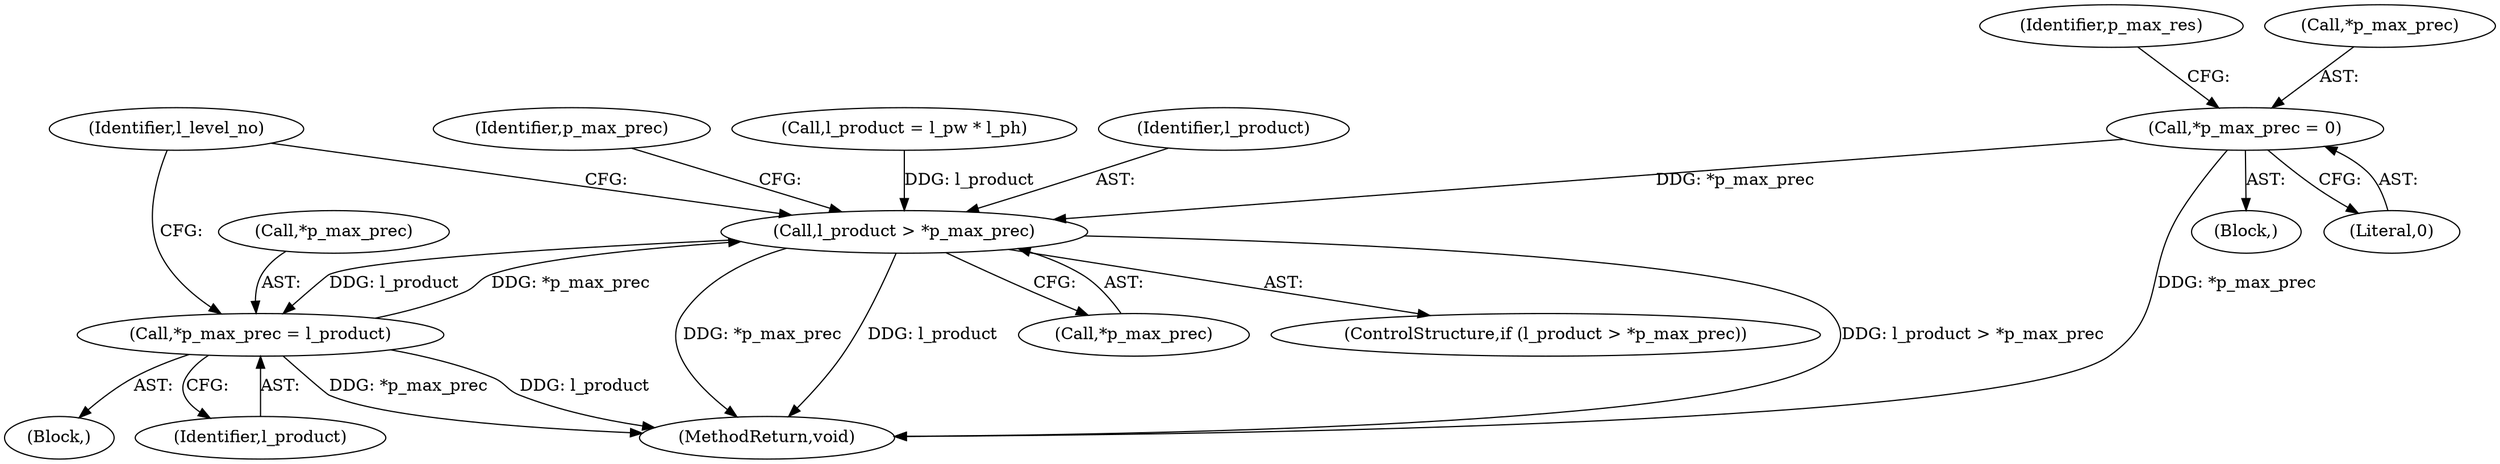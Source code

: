 digraph "0_openjpeg_5d00b719f4b93b1445e6fb4c766b9a9883c57949@pointer" {
"1000281" [label="(Call,*p_max_prec = 0)"];
"1000587" [label="(Call,l_product > *p_max_prec)"];
"1000592" [label="(Call,*p_max_prec = l_product)"];
"1000602" [label="(MethodReturn,void)"];
"1000593" [label="(Call,*p_max_prec)"];
"1000594" [label="(Identifier,p_max_prec)"];
"1000597" [label="(Identifier,l_level_no)"];
"1000581" [label="(Call,l_product = l_pw * l_ph)"];
"1000281" [label="(Call,*p_max_prec = 0)"];
"1000287" [label="(Identifier,p_max_res)"];
"1000282" [label="(Call,*p_max_prec)"];
"1000129" [label="(Block,)"];
"1000591" [label="(Block,)"];
"1000595" [label="(Identifier,l_product)"];
"1000589" [label="(Call,*p_max_prec)"];
"1000284" [label="(Literal,0)"];
"1000586" [label="(ControlStructure,if (l_product > *p_max_prec))"];
"1000587" [label="(Call,l_product > *p_max_prec)"];
"1000592" [label="(Call,*p_max_prec = l_product)"];
"1000588" [label="(Identifier,l_product)"];
"1000281" -> "1000129"  [label="AST: "];
"1000281" -> "1000284"  [label="CFG: "];
"1000282" -> "1000281"  [label="AST: "];
"1000284" -> "1000281"  [label="AST: "];
"1000287" -> "1000281"  [label="CFG: "];
"1000281" -> "1000602"  [label="DDG: *p_max_prec"];
"1000281" -> "1000587"  [label="DDG: *p_max_prec"];
"1000587" -> "1000586"  [label="AST: "];
"1000587" -> "1000589"  [label="CFG: "];
"1000588" -> "1000587"  [label="AST: "];
"1000589" -> "1000587"  [label="AST: "];
"1000594" -> "1000587"  [label="CFG: "];
"1000597" -> "1000587"  [label="CFG: "];
"1000587" -> "1000602"  [label="DDG: *p_max_prec"];
"1000587" -> "1000602"  [label="DDG: l_product"];
"1000587" -> "1000602"  [label="DDG: l_product > *p_max_prec"];
"1000581" -> "1000587"  [label="DDG: l_product"];
"1000592" -> "1000587"  [label="DDG: *p_max_prec"];
"1000587" -> "1000592"  [label="DDG: l_product"];
"1000592" -> "1000591"  [label="AST: "];
"1000592" -> "1000595"  [label="CFG: "];
"1000593" -> "1000592"  [label="AST: "];
"1000595" -> "1000592"  [label="AST: "];
"1000597" -> "1000592"  [label="CFG: "];
"1000592" -> "1000602"  [label="DDG: l_product"];
"1000592" -> "1000602"  [label="DDG: *p_max_prec"];
}
